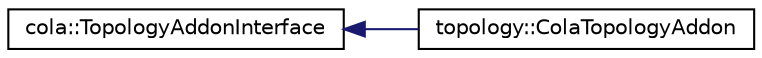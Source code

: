 digraph "Graphical Class Hierarchy"
{
  edge [fontname="Helvetica",fontsize="10",labelfontname="Helvetica",labelfontsize="10"];
  node [fontname="Helvetica",fontsize="10",shape=record];
  rankdir="LR";
  Node1 [label="cola::TopologyAddonInterface",height=0.2,width=0.4,color="black", fillcolor="white", style="filled",URL="$classcola_1_1TopologyAddonInterface.html",tooltip="Interface for writing COLA addons to handle topology preserving layout."];
  Node1 -> Node2 [dir="back",color="midnightblue",fontsize="10",style="solid",fontname="Helvetica"];
  Node2 [label="topology::ColaTopologyAddon",height=0.2,width=0.4,color="black", fillcolor="white", style="filled",URL="$classtopology_1_1ColaTopologyAddon.html",tooltip="This class can be passed to libcola to replace some functionality to provide topology preserving layo..."];
}
